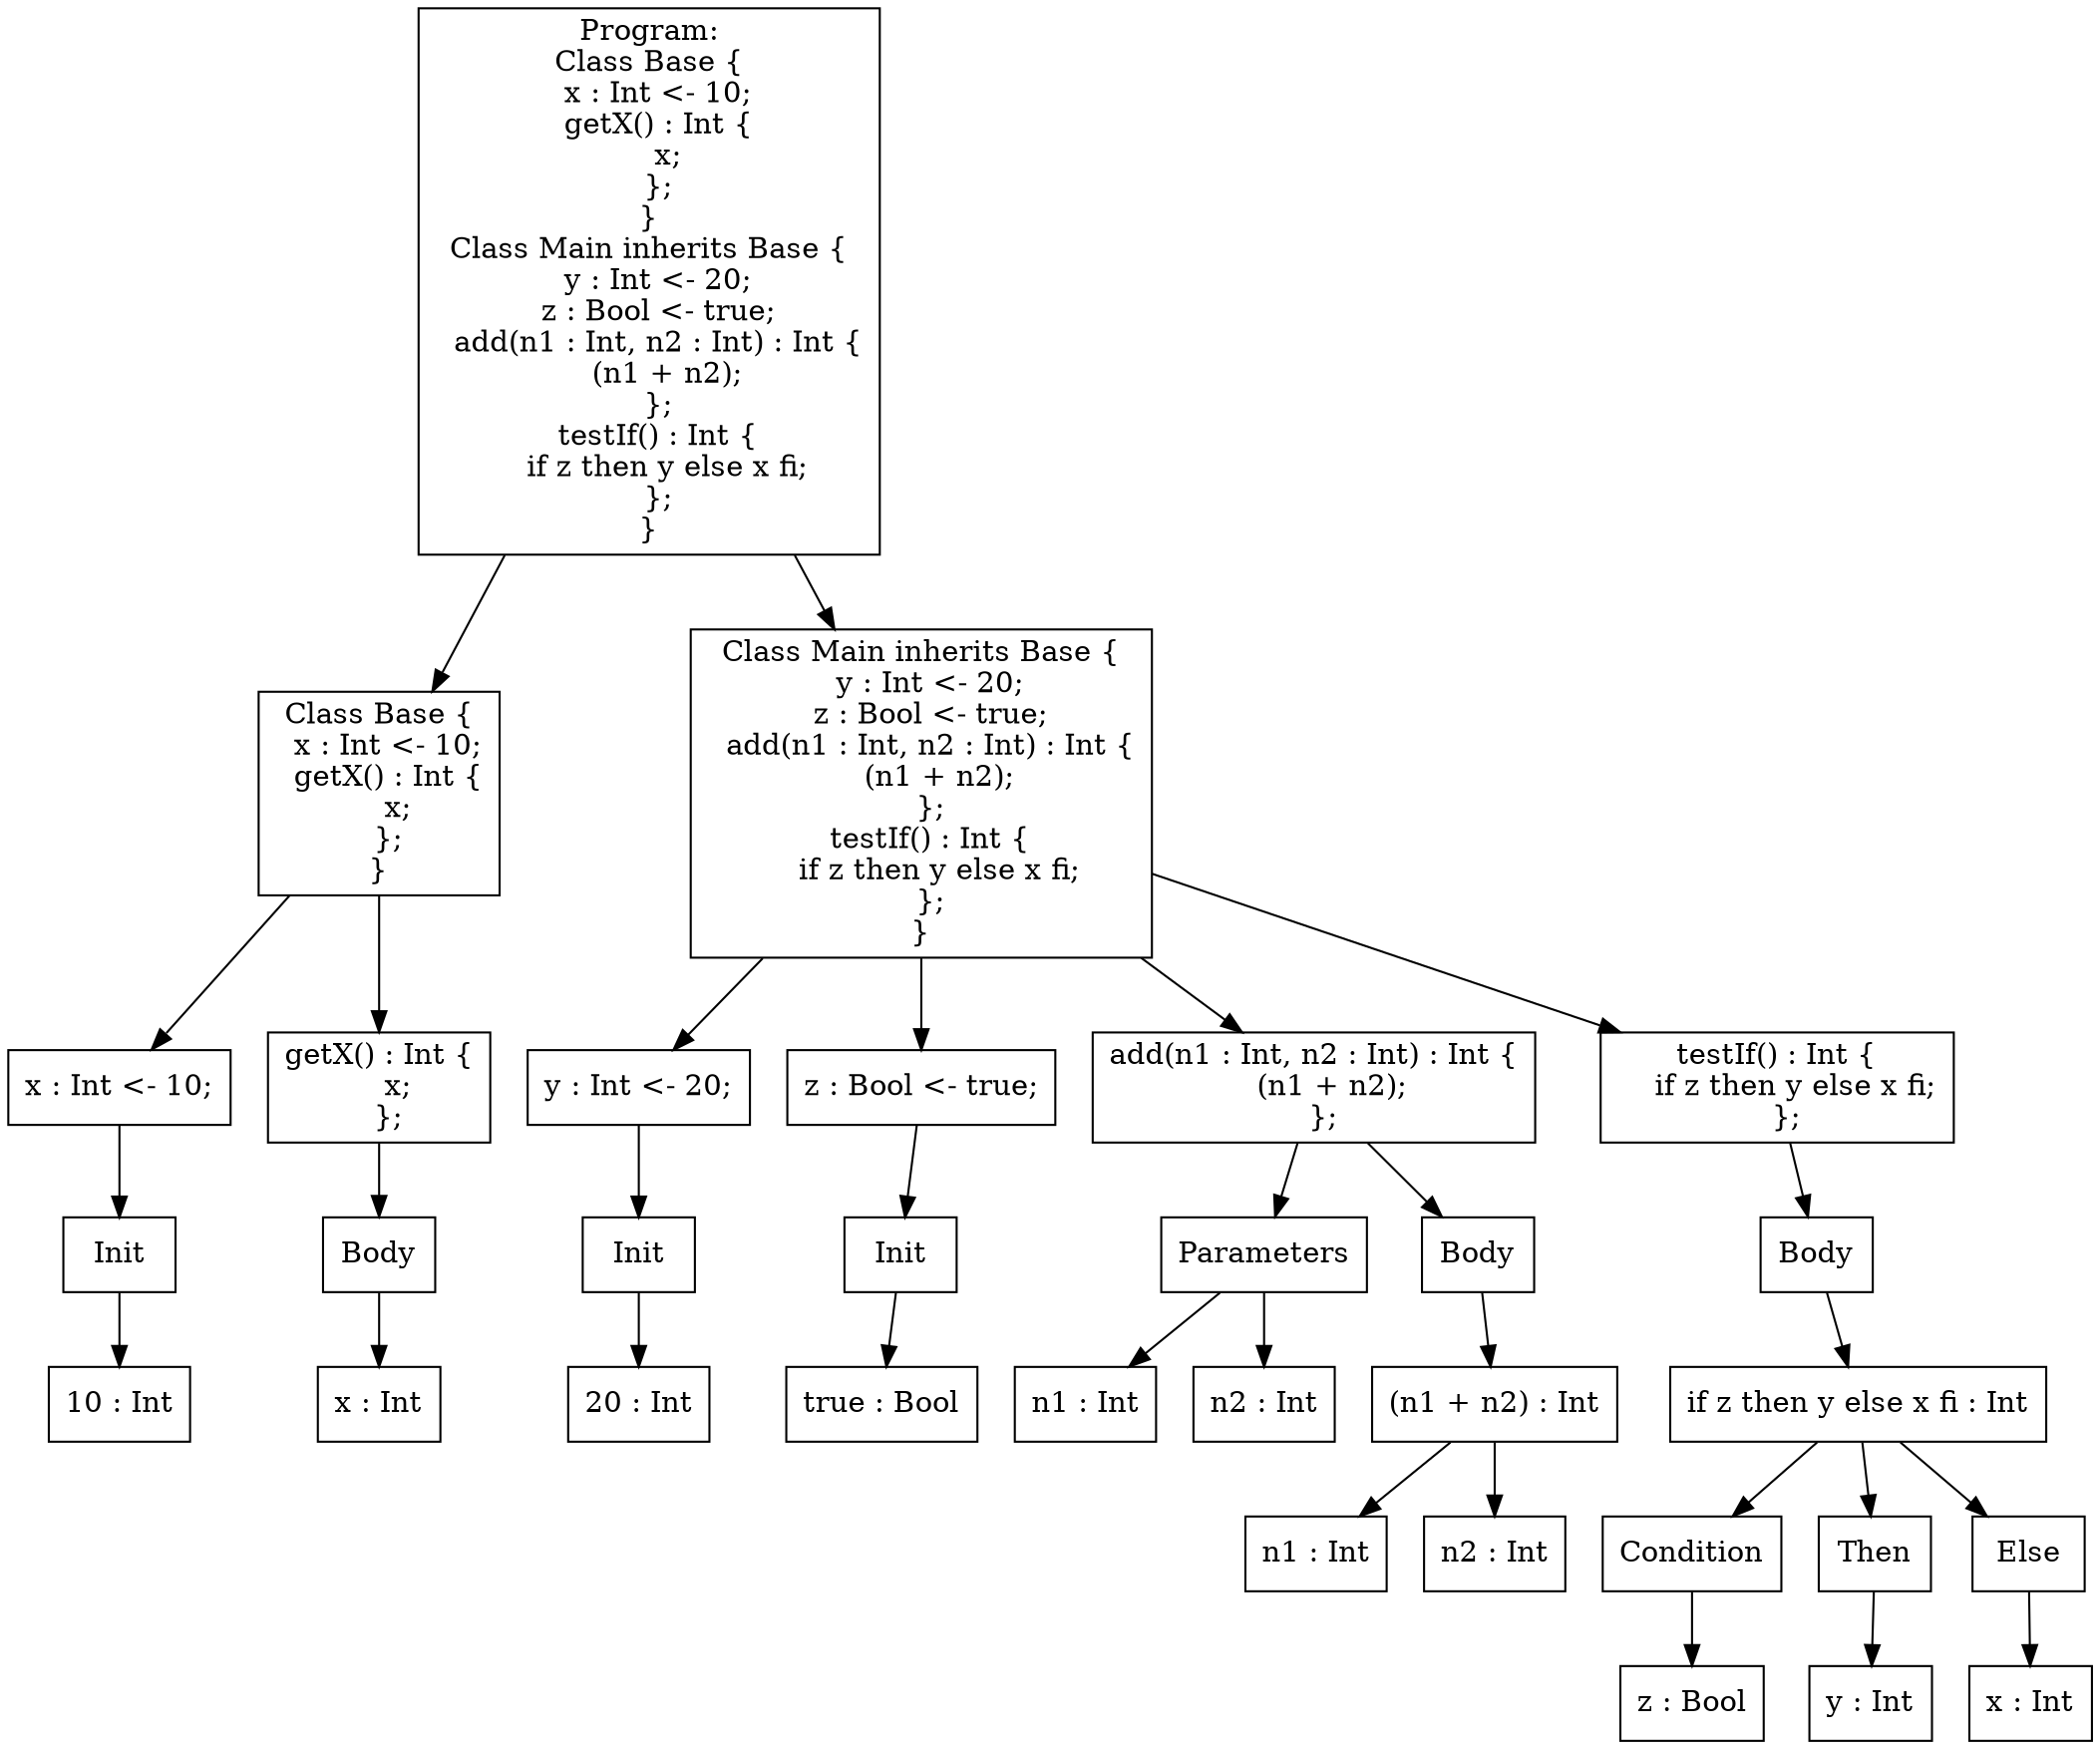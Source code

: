 digraph TypedAST {
  node [shape=box];
  node0 [label="Program:\nClass Base {\n  x : Int <- 10;\n  getX() : Int {\n    x;\n  };\n}\nClass Main inherits Base {\n  y : Int <- 20;\n  z : Bool <- true;\n  add(n1 : Int, n2 : Int) : Int {\n    (n1 + n2);\n  };\n  testIf() : Int {\n    if z then y else x fi;\n  };\n}\n"];
  node0 -> node1;
  node1 [label="Class Base {\n  x : Int <- 10;\n  getX() : Int {\n    x;\n  };\n}"];
  node1 -> node2;
  node2 [label="x : Int <- 10;"];
  node3 [label="Init"];
  node2 -> node3;
  node3 -> node4;
  node4 [label="10 : Int"];
  node1 -> node5;
  node5 [label="getX() : Int {\n    x;\n  };"];
  node6 [label="Body"];
  node5 -> node6;
  node6 -> node7;
  node7 [label="x : Int"];
  node0 -> node8;
  node8 [label="Class Main inherits Base {\n  y : Int <- 20;\n  z : Bool <- true;\n  add(n1 : Int, n2 : Int) : Int {\n    (n1 + n2);\n  };\n  testIf() : Int {\n    if z then y else x fi;\n  };\n}"];
  node8 -> node9;
  node9 [label="y : Int <- 20;"];
  node10 [label="Init"];
  node9 -> node10;
  node10 -> node11;
  node11 [label="20 : Int"];
  node8 -> node12;
  node12 [label="z : Bool <- true;"];
  node13 [label="Init"];
  node12 -> node13;
  node13 -> node14;
  node14 [label="true : Bool"];
  node8 -> node15;
  node15 [label="add(n1 : Int, n2 : Int) : Int {\n    (n1 + n2);\n  };"];
  node16 [label="Parameters"];
  node15 -> node16;
  node17 [label="n1 : Int"];
  node16 -> node17;
  node18 [label="n2 : Int"];
  node16 -> node18;
  node19 [label="Body"];
  node15 -> node19;
  node19 -> node20;
  node20 [label="(n1 + n2) : Int"];
  node20 -> node21;
  node21 [label="n1 : Int"];
  node20 -> node22;
  node22 [label="n2 : Int"];
  node8 -> node23;
  node23 [label="testIf() : Int {\n    if z then y else x fi;\n  };"];
  node24 [label="Body"];
  node23 -> node24;
  node24 -> node25;
  node25 [label="if z then y else x fi : Int"];
  node26 [label="Condition"];
  node25 -> node26;
  node26 -> node27;
  node27 [label="z : Bool"];
  node28 [label="Then"];
  node25 -> node28;
  node28 -> node29;
  node29 [label="y : Int"];
  node30 [label="Else"];
  node25 -> node30;
  node30 -> node31;
  node31 [label="x : Int"];
}
